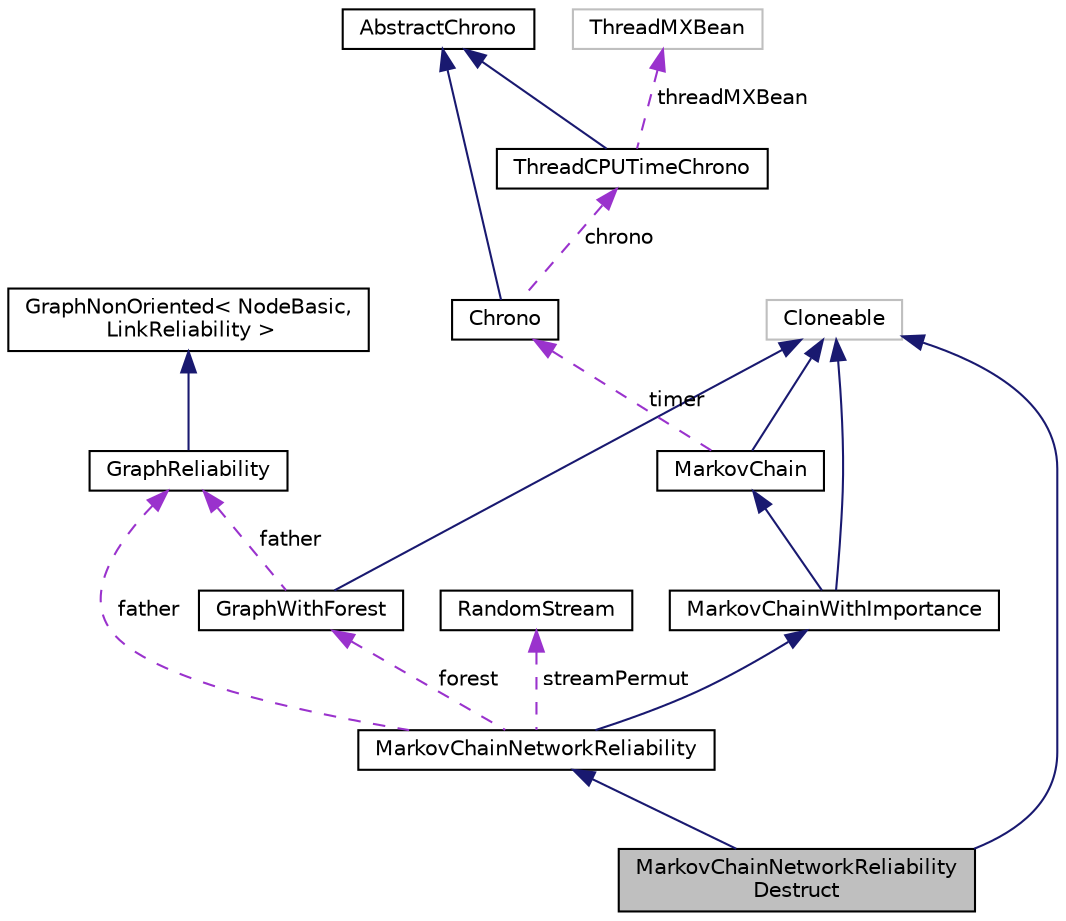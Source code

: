digraph "MarkovChainNetworkReliabilityDestruct"
{
 // INTERACTIVE_SVG=YES
  bgcolor="transparent";
  edge [fontname="Helvetica",fontsize="10",labelfontname="Helvetica",labelfontsize="10"];
  node [fontname="Helvetica",fontsize="10",shape=record];
  Node7 [label="MarkovChainNetworkReliability\lDestruct",height=0.2,width=0.4,color="black", fillcolor="grey75", style="filled", fontcolor="black"];
  Node8 -> Node7 [dir="back",color="midnightblue",fontsize="10",style="solid",fontname="Helvetica"];
  Node8 [label="MarkovChainNetworkReliability",height=0.2,width=0.4,color="black",URL="$dd/d62/classumontreal_1_1ssj_1_1networks_1_1staticreliability_1_1MarkovChainNetworkReliability.html",tooltip="Extends the class MarkovChainWithImportance. "];
  Node9 -> Node8 [dir="back",color="midnightblue",fontsize="10",style="solid",fontname="Helvetica"];
  Node9 [label="MarkovChainWithImportance",height=0.2,width=0.4,color="black",URL="$d1/d09/classumontreal_1_1ssj_1_1splitting_1_1MarkovChainWithImportance.html",tooltip="Subclass of MarkovChain (class in umontreal.ssj.markovchainrqmc) Abstract class, extended for example..."];
  Node10 -> Node9 [dir="back",color="midnightblue",fontsize="10",style="solid",fontname="Helvetica"];
  Node10 [label="MarkovChain",height=0.2,width=0.4,color="black",URL="$d1/df2/classumontreal_1_1ssj_1_1markovchainrqmc_1_1MarkovChain.html",tooltip="This class defines a generic Markov chain and provides basic tools to simulate it for a given number ..."];
  Node11 -> Node10 [dir="back",color="midnightblue",fontsize="10",style="solid",fontname="Helvetica"];
  Node11 [label="Cloneable",height=0.2,width=0.4,color="grey75"];
  Node12 -> Node10 [dir="back",color="darkorchid3",fontsize="10",style="dashed",label=" timer" ,fontname="Helvetica"];
  Node12 [label="Chrono",height=0.2,width=0.4,color="black",URL="$d7/d9f/classumontreal_1_1ssj_1_1util_1_1Chrono.html",tooltip="The Chrono class extends the umontreal.ssj.util.AbstractChrono class and computes the CPU time for th..."];
  Node13 -> Node12 [dir="back",color="midnightblue",fontsize="10",style="solid",fontname="Helvetica"];
  Node13 [label="AbstractChrono",height=0.2,width=0.4,color="black",URL="$da/d4c/classumontreal_1_1ssj_1_1util_1_1AbstractChrono.html",tooltip="AbstractChrono is a class that acts as an interface to the system clock and calculates the CPU or sys..."];
  Node14 -> Node12 [dir="back",color="darkorchid3",fontsize="10",style="dashed",label=" chrono" ,fontname="Helvetica"];
  Node14 [label="ThreadCPUTimeChrono",height=0.2,width=0.4,color="black",URL="$d1/d71/classumontreal_1_1ssj_1_1util_1_1ThreadCPUTimeChrono.html",tooltip="Extends the AbstractChrono class to compute the CPU time for a single thread. "];
  Node13 -> Node14 [dir="back",color="midnightblue",fontsize="10",style="solid",fontname="Helvetica"];
  Node15 -> Node14 [dir="back",color="darkorchid3",fontsize="10",style="dashed",label=" threadMXBean" ,fontname="Helvetica"];
  Node15 [label="ThreadMXBean",height=0.2,width=0.4,color="grey75"];
  Node11 -> Node9 [dir="back",color="midnightblue",fontsize="10",style="solid",fontname="Helvetica"];
  Node16 -> Node8 [dir="back",color="darkorchid3",fontsize="10",style="dashed",label=" forest" ,fontname="Helvetica"];
  Node16 [label="GraphWithForest",height=0.2,width=0.4,color="black",URL="$d9/dde/classumontreal_1_1ssj_1_1networks_1_1staticreliability_1_1GraphWithForest.html",tooltip="This class implements forest and trees. "];
  Node11 -> Node16 [dir="back",color="midnightblue",fontsize="10",style="solid",fontname="Helvetica"];
  Node17 -> Node16 [dir="back",color="darkorchid3",fontsize="10",style="dashed",label=" father" ,fontname="Helvetica"];
  Node17 [label="GraphReliability",height=0.2,width=0.4,color="black",URL="$d6/d99/classumontreal_1_1ssj_1_1networks_1_1GraphReliability.html",tooltip="This class implements a stochastic non-oriented weighted graph (a network). "];
  Node18 -> Node17 [dir="back",color="midnightblue",fontsize="10",style="solid",fontname="Helvetica"];
  Node18 [label="GraphNonOriented\< NodeBasic,\l LinkReliability \>",height=0.2,width=0.4,color="black",URL="$de/d62/classumontreal_1_1ssj_1_1networks_1_1GraphNonOriented.html"];
  Node17 -> Node8 [dir="back",color="darkorchid3",fontsize="10",style="dashed",label=" father" ,fontname="Helvetica"];
  Node19 -> Node8 [dir="back",color="darkorchid3",fontsize="10",style="dashed",label=" streamPermut" ,fontname="Helvetica"];
  Node19 [label="RandomStream",height=0.2,width=0.4,color="black",URL="$d1/d7c/interfaceumontreal_1_1ssj_1_1rng_1_1RandomStream.html",tooltip="This interface defines the basic structures to handle multiple streams of uniform (pseudo)random numb..."];
  Node11 -> Node7 [dir="back",color="midnightblue",fontsize="10",style="solid",fontname="Helvetica"];
}
